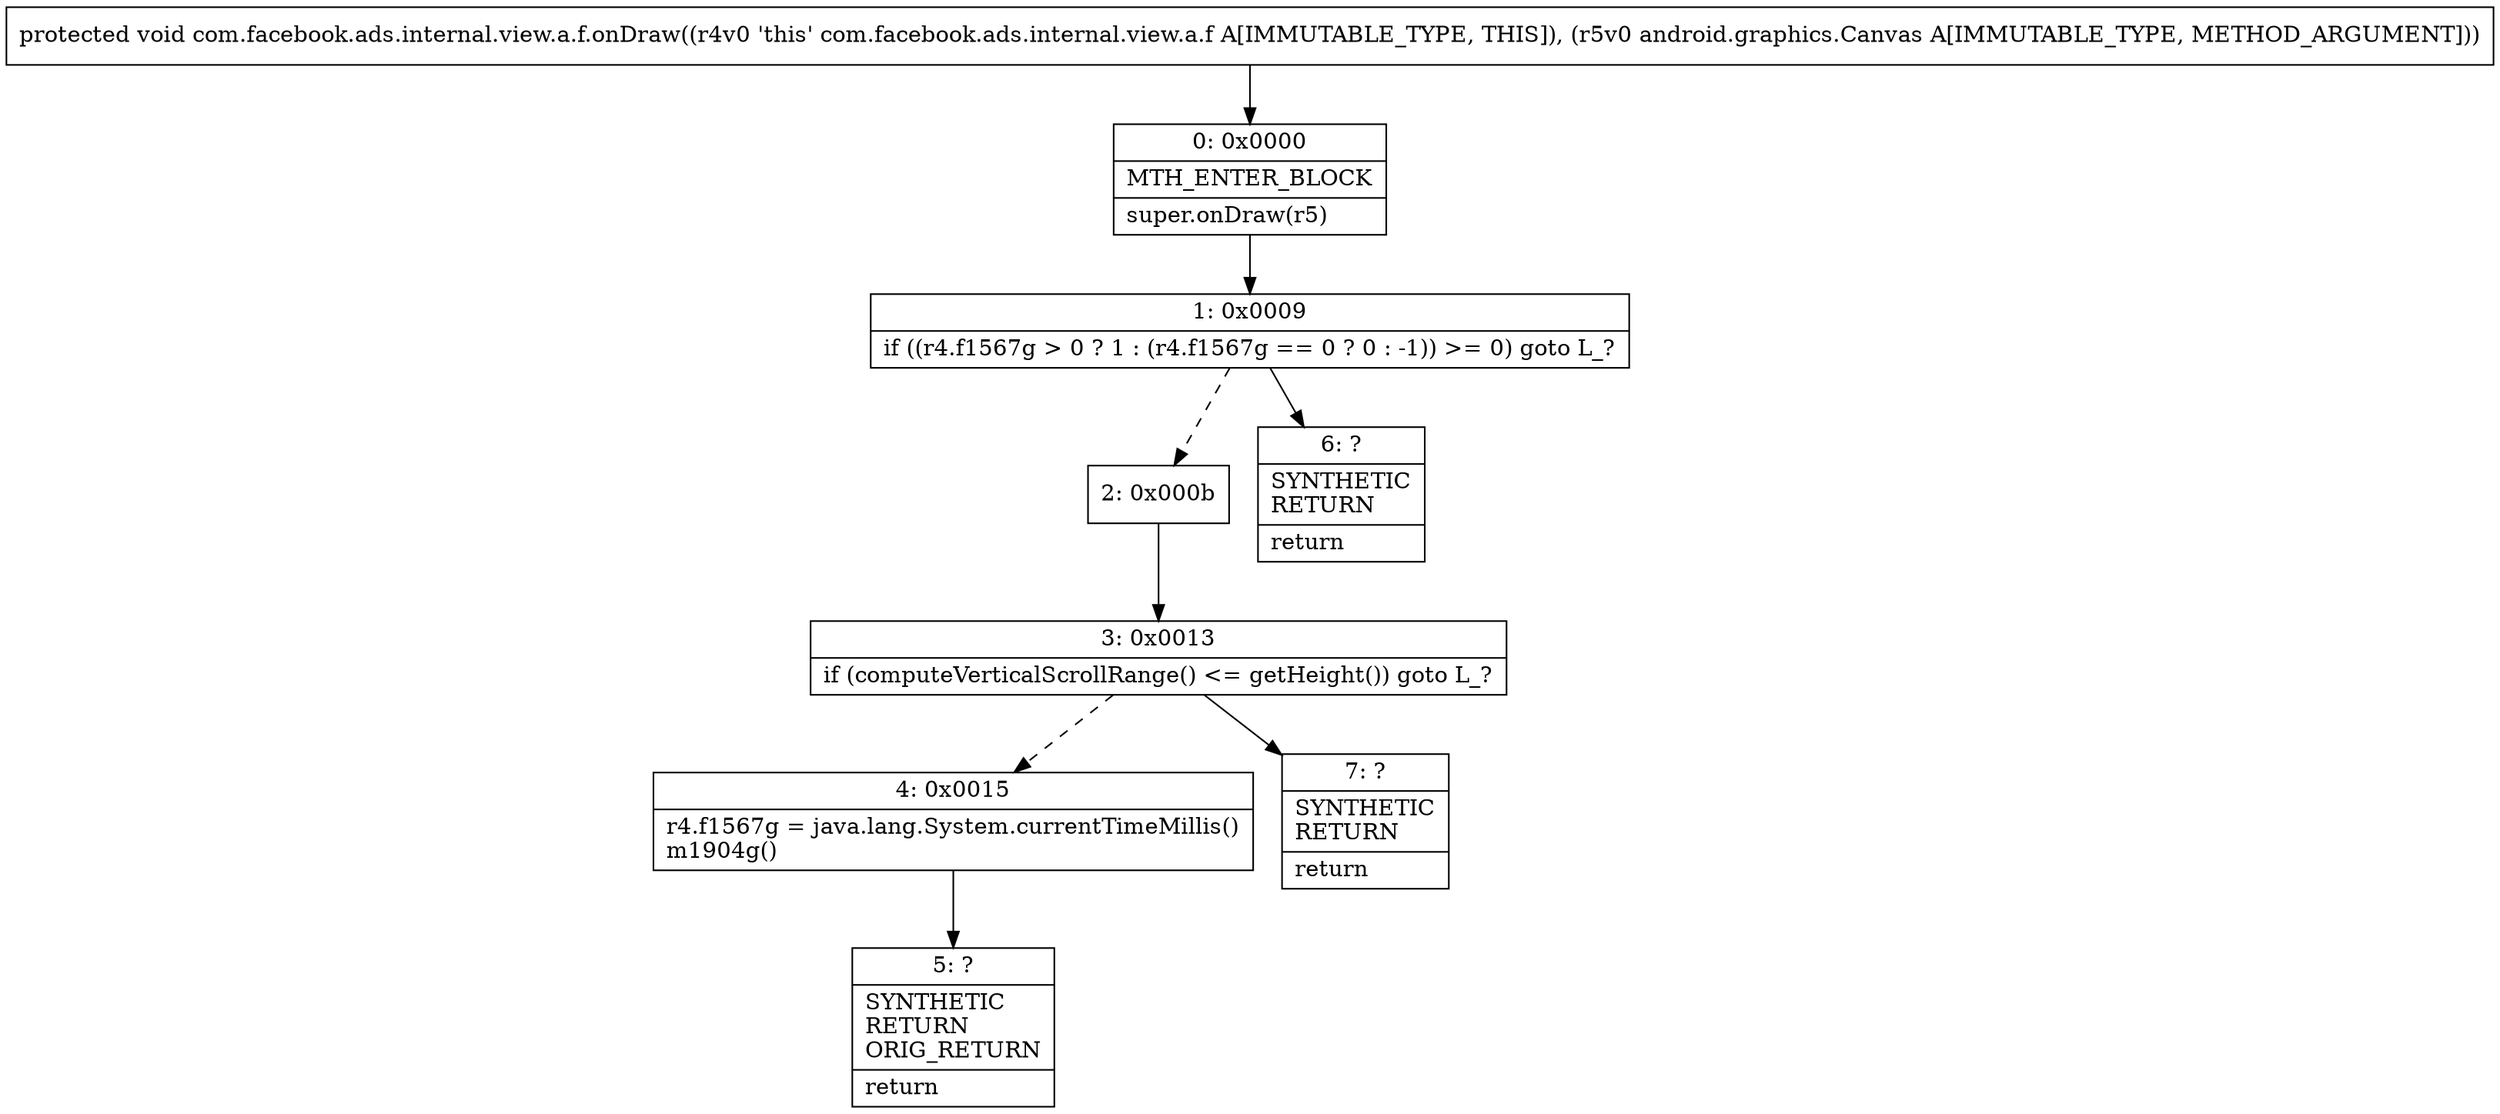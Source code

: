 digraph "CFG forcom.facebook.ads.internal.view.a.f.onDraw(Landroid\/graphics\/Canvas;)V" {
Node_0 [shape=record,label="{0\:\ 0x0000|MTH_ENTER_BLOCK\l|super.onDraw(r5)\l}"];
Node_1 [shape=record,label="{1\:\ 0x0009|if ((r4.f1567g \> 0 ? 1 : (r4.f1567g == 0 ? 0 : \-1)) \>= 0) goto L_?\l}"];
Node_2 [shape=record,label="{2\:\ 0x000b}"];
Node_3 [shape=record,label="{3\:\ 0x0013|if (computeVerticalScrollRange() \<= getHeight()) goto L_?\l}"];
Node_4 [shape=record,label="{4\:\ 0x0015|r4.f1567g = java.lang.System.currentTimeMillis()\lm1904g()\l}"];
Node_5 [shape=record,label="{5\:\ ?|SYNTHETIC\lRETURN\lORIG_RETURN\l|return\l}"];
Node_6 [shape=record,label="{6\:\ ?|SYNTHETIC\lRETURN\l|return\l}"];
Node_7 [shape=record,label="{7\:\ ?|SYNTHETIC\lRETURN\l|return\l}"];
MethodNode[shape=record,label="{protected void com.facebook.ads.internal.view.a.f.onDraw((r4v0 'this' com.facebook.ads.internal.view.a.f A[IMMUTABLE_TYPE, THIS]), (r5v0 android.graphics.Canvas A[IMMUTABLE_TYPE, METHOD_ARGUMENT])) }"];
MethodNode -> Node_0;
Node_0 -> Node_1;
Node_1 -> Node_2[style=dashed];
Node_1 -> Node_6;
Node_2 -> Node_3;
Node_3 -> Node_4[style=dashed];
Node_3 -> Node_7;
Node_4 -> Node_5;
}

